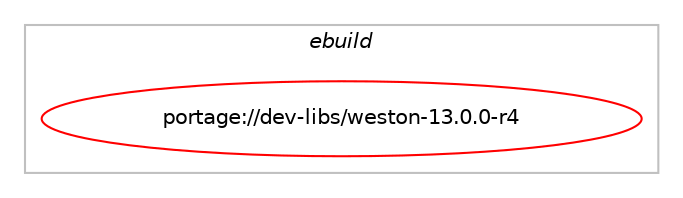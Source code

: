 digraph prolog {

# *************
# Graph options
# *************

newrank=true;
concentrate=true;
compound=true;
graph [rankdir=LR,fontname=Helvetica,fontsize=10,ranksep=1.5];#, ranksep=2.5, nodesep=0.2];
edge  [arrowhead=vee];
node  [fontname=Helvetica,fontsize=10];

# **********
# The ebuild
# **********

subgraph cluster_leftcol {
color=gray;
label=<<i>ebuild</i>>;
id [label="portage://dev-libs/weston-13.0.0-r4", color=red, width=4, href="../dev-libs/weston-13.0.0-r4.svg"];
}

# ****************
# The dependencies
# ****************

subgraph cluster_midcol {
color=gray;
label=<<i>dependencies</i>>;
subgraph cluster_compile {
fillcolor="#eeeeee";
style=filled;
label=<<i>compile</i>>;
# *** BEGIN UNKNOWN DEPENDENCY TYPE (TODO) ***
# id -> equal(use_conditional_group(positive,X,portage://dev-libs/weston-13.0.0-r4,[package_dependency(portage://dev-libs/weston-13.0.0-r4,install,no,x11-libs,libxcb,greaterequal,[1.9,,,1.9],[],[]),package_dependency(portage://dev-libs/weston-13.0.0-r4,install,no,x11-libs,libX11,none,[,,],[],[])]))
# *** END UNKNOWN DEPENDENCY TYPE (TODO) ***

# *** BEGIN UNKNOWN DEPENDENCY TYPE (TODO) ***
# id -> equal(use_conditional_group(positive,drm,portage://dev-libs/weston-13.0.0-r4,[package_dependency(portage://dev-libs/weston-13.0.0-r4,install,no,media-libs,libdisplay-info,equal,[0.1*,,,0.1*],[],[]),package_dependency(portage://dev-libs/weston-13.0.0-r4,install,no,media-libs,mesa,greaterequal,[17.1,,,17.1],[],[use(enable(gbm),positive)]),package_dependency(portage://dev-libs/weston-13.0.0-r4,install,no,sys-libs,mtdev,greaterequal,[1.1.0,,,1.1.0],[],[]),package_dependency(portage://dev-libs/weston-13.0.0-r4,install,no,virtual,udev,greaterequal,[136,,,136],[],[])]))
# *** END UNKNOWN DEPENDENCY TYPE (TODO) ***

# *** BEGIN UNKNOWN DEPENDENCY TYPE (TODO) ***
# id -> equal(use_conditional_group(positive,editor,portage://dev-libs/weston-13.0.0-r4,[package_dependency(portage://dev-libs/weston-13.0.0-r4,install,no,x11-libs,pango,none,[,,],[],[])]))
# *** END UNKNOWN DEPENDENCY TYPE (TODO) ***

# *** BEGIN UNKNOWN DEPENDENCY TYPE (TODO) ***
# id -> equal(use_conditional_group(positive,examples,portage://dev-libs/weston-13.0.0-r4,[package_dependency(portage://dev-libs/weston-13.0.0-r4,install,no,x11-libs,pango,none,[,,],[],[])]))
# *** END UNKNOWN DEPENDENCY TYPE (TODO) ***

# *** BEGIN UNKNOWN DEPENDENCY TYPE (TODO) ***
# id -> equal(use_conditional_group(positive,gles2,portage://dev-libs/weston-13.0.0-r4,[package_dependency(portage://dev-libs/weston-13.0.0-r4,install,no,media-libs,mesa,none,[,,],[],[use(enable(gles2),positive),use(enable(wayland),none)])]))
# *** END UNKNOWN DEPENDENCY TYPE (TODO) ***

# *** BEGIN UNKNOWN DEPENDENCY TYPE (TODO) ***
# id -> equal(use_conditional_group(positive,jpeg,portage://dev-libs/weston-13.0.0-r4,[package_dependency(portage://dev-libs/weston-13.0.0-r4,install,no,media-libs,libjpeg-turbo,none,[,,],[slot(0),equal],[])]))
# *** END UNKNOWN DEPENDENCY TYPE (TODO) ***

# *** BEGIN UNKNOWN DEPENDENCY TYPE (TODO) ***
# id -> equal(use_conditional_group(positive,lcms,portage://dev-libs/weston-13.0.0-r4,[package_dependency(portage://dev-libs/weston-13.0.0-r4,install,no,media-libs,lcms,greaterequal,[2.9,,,2.9],[slot(2)],[])]))
# *** END UNKNOWN DEPENDENCY TYPE (TODO) ***

# *** BEGIN UNKNOWN DEPENDENCY TYPE (TODO) ***
# id -> equal(use_conditional_group(positive,pipewire,portage://dev-libs/weston-13.0.0-r4,[package_dependency(portage://dev-libs/weston-13.0.0-r4,install,no,media-video,pipewire,greaterequal,[0.3,,,0.3],any_same_slot,[])]))
# *** END UNKNOWN DEPENDENCY TYPE (TODO) ***

# *** BEGIN UNKNOWN DEPENDENCY TYPE (TODO) ***
# id -> equal(use_conditional_group(positive,rdp,portage://dev-libs/weston-13.0.0-r4,[package_dependency(portage://dev-libs/weston-13.0.0-r4,install,no,net-misc,freerdp,greaterequal,[2.3.0,,,2.3.0],[slot(2),equal],[use(enable(server),none)])]))
# *** END UNKNOWN DEPENDENCY TYPE (TODO) ***

# *** BEGIN UNKNOWN DEPENDENCY TYPE (TODO) ***
# id -> equal(use_conditional_group(positive,remoting,portage://dev-libs/weston-13.0.0-r4,[package_dependency(portage://dev-libs/weston-13.0.0-r4,install,no,media-libs,gstreamer,none,[,,],[slot(1.0)],[]),package_dependency(portage://dev-libs/weston-13.0.0-r4,install,no,media-libs,gst-plugins-base,none,[,,],[slot(1.0)],[])]))
# *** END UNKNOWN DEPENDENCY TYPE (TODO) ***

# *** BEGIN UNKNOWN DEPENDENCY TYPE (TODO) ***
# id -> equal(use_conditional_group(positive,systemd,portage://dev-libs/weston-13.0.0-r4,[package_dependency(portage://dev-libs/weston-13.0.0-r4,install,no,sys-apps,systemd,none,[,,],[],[])]))
# *** END UNKNOWN DEPENDENCY TYPE (TODO) ***

# *** BEGIN UNKNOWN DEPENDENCY TYPE (TODO) ***
# id -> equal(use_conditional_group(positive,vnc,portage://dev-libs/weston-13.0.0-r4,[package_dependency(portage://dev-libs/weston-13.0.0-r4,install,no,dev-libs,aml,equal,[0.3*,,,0.3*],[],[]),package_dependency(portage://dev-libs/weston-13.0.0-r4,install,no,gui-libs,neatvnc,equal,[0.8*,,,0.8*],[],[]),package_dependency(portage://dev-libs/weston-13.0.0-r4,install,no,sys-libs,pam,none,[,,],[],[])]))
# *** END UNKNOWN DEPENDENCY TYPE (TODO) ***

# *** BEGIN UNKNOWN DEPENDENCY TYPE (TODO) ***
# id -> equal(use_conditional_group(positive,webp,portage://dev-libs/weston-13.0.0-r4,[package_dependency(portage://dev-libs/weston-13.0.0-r4,install,no,media-libs,libwebp,none,[,,],[slot(0),equal],[])]))
# *** END UNKNOWN DEPENDENCY TYPE (TODO) ***

# *** BEGIN UNKNOWN DEPENDENCY TYPE (TODO) ***
# id -> equal(use_conditional_group(positive,xwayland,portage://dev-libs/weston-13.0.0-r4,[package_dependency(portage://dev-libs/weston-13.0.0-r4,install,no,x11-base,xwayland,none,[,,],[],[]),package_dependency(portage://dev-libs/weston-13.0.0-r4,install,no,x11-libs,cairo,none,[,,],[],[use(enable(X),none),use(enable(xcb),positive)]),package_dependency(portage://dev-libs/weston-13.0.0-r4,install,no,x11-libs,libxcb,greaterequal,[1.9,,,1.9],[],[]),package_dependency(portage://dev-libs/weston-13.0.0-r4,install,no,x11-libs,libXcursor,none,[,,],[],[]),package_dependency(portage://dev-libs/weston-13.0.0-r4,install,no,x11-libs,xcb-util-cursor,greaterequal,[0.1.4,,,0.1.4],[],[])]))
# *** END UNKNOWN DEPENDENCY TYPE (TODO) ***

# *** BEGIN UNKNOWN DEPENDENCY TYPE (TODO) ***
# id -> equal(package_dependency(portage://dev-libs/weston-13.0.0-r4,install,no,dev-libs,libinput,greaterequal,[1.2.0,,,1.2.0],[],[]))
# *** END UNKNOWN DEPENDENCY TYPE (TODO) ***

# *** BEGIN UNKNOWN DEPENDENCY TYPE (TODO) ***
# id -> equal(package_dependency(portage://dev-libs/weston-13.0.0-r4,install,no,dev-libs,wayland,greaterequal,[1.22.0,,,1.22.0],[],[]))
# *** END UNKNOWN DEPENDENCY TYPE (TODO) ***

# *** BEGIN UNKNOWN DEPENDENCY TYPE (TODO) ***
# id -> equal(package_dependency(portage://dev-libs/weston-13.0.0-r4,install,no,dev-libs,wayland-protocols,greaterequal,[1.24,,,1.24],[],[]))
# *** END UNKNOWN DEPENDENCY TYPE (TODO) ***

# *** BEGIN UNKNOWN DEPENDENCY TYPE (TODO) ***
# id -> equal(package_dependency(portage://dev-libs/weston-13.0.0-r4,install,no,media-libs,libpng,none,[,,],[slot(0),equal],[]))
# *** END UNKNOWN DEPENDENCY TYPE (TODO) ***

# *** BEGIN UNKNOWN DEPENDENCY TYPE (TODO) ***
# id -> equal(package_dependency(portage://dev-libs/weston-13.0.0-r4,install,no,sys-auth,seatd,none,[,,],any_same_slot,[]))
# *** END UNKNOWN DEPENDENCY TYPE (TODO) ***

# *** BEGIN UNKNOWN DEPENDENCY TYPE (TODO) ***
# id -> equal(package_dependency(portage://dev-libs/weston-13.0.0-r4,install,no,x11-libs,cairo,greaterequal,[1.11.3,,,1.11.3],[],[]))
# *** END UNKNOWN DEPENDENCY TYPE (TODO) ***

# *** BEGIN UNKNOWN DEPENDENCY TYPE (TODO) ***
# id -> equal(package_dependency(portage://dev-libs/weston-13.0.0-r4,install,no,x11-libs,libdrm,greaterequal,[2.4.108,,,2.4.108],[],[]))
# *** END UNKNOWN DEPENDENCY TYPE (TODO) ***

# *** BEGIN UNKNOWN DEPENDENCY TYPE (TODO) ***
# id -> equal(package_dependency(portage://dev-libs/weston-13.0.0-r4,install,no,x11-libs,libxkbcommon,greaterequal,[0.5.0,,,0.5.0],[],[]))
# *** END UNKNOWN DEPENDENCY TYPE (TODO) ***

# *** BEGIN UNKNOWN DEPENDENCY TYPE (TODO) ***
# id -> equal(package_dependency(portage://dev-libs/weston-13.0.0-r4,install,no,x11-libs,pixman,greaterequal,[0.25.2,,,0.25.2],[],[]))
# *** END UNKNOWN DEPENDENCY TYPE (TODO) ***

# *** BEGIN UNKNOWN DEPENDENCY TYPE (TODO) ***
# id -> equal(package_dependency(portage://dev-libs/weston-13.0.0-r4,install,no,x11-misc,xkeyboard-config,none,[,,],[],[]))
# *** END UNKNOWN DEPENDENCY TYPE (TODO) ***

}
subgraph cluster_compileandrun {
fillcolor="#eeeeee";
style=filled;
label=<<i>compile and run</i>>;
}
subgraph cluster_run {
fillcolor="#eeeeee";
style=filled;
label=<<i>run</i>>;
# *** BEGIN UNKNOWN DEPENDENCY TYPE (TODO) ***
# id -> equal(use_conditional_group(positive,X,portage://dev-libs/weston-13.0.0-r4,[package_dependency(portage://dev-libs/weston-13.0.0-r4,run,no,x11-libs,libxcb,greaterequal,[1.9,,,1.9],[],[]),package_dependency(portage://dev-libs/weston-13.0.0-r4,run,no,x11-libs,libX11,none,[,,],[],[])]))
# *** END UNKNOWN DEPENDENCY TYPE (TODO) ***

# *** BEGIN UNKNOWN DEPENDENCY TYPE (TODO) ***
# id -> equal(use_conditional_group(positive,drm,portage://dev-libs/weston-13.0.0-r4,[package_dependency(portage://dev-libs/weston-13.0.0-r4,run,no,media-libs,libdisplay-info,equal,[0.1*,,,0.1*],[],[]),package_dependency(portage://dev-libs/weston-13.0.0-r4,run,no,media-libs,mesa,greaterequal,[17.1,,,17.1],[],[use(enable(gbm),positive)]),package_dependency(portage://dev-libs/weston-13.0.0-r4,run,no,sys-libs,mtdev,greaterequal,[1.1.0,,,1.1.0],[],[]),package_dependency(portage://dev-libs/weston-13.0.0-r4,run,no,virtual,udev,greaterequal,[136,,,136],[],[])]))
# *** END UNKNOWN DEPENDENCY TYPE (TODO) ***

# *** BEGIN UNKNOWN DEPENDENCY TYPE (TODO) ***
# id -> equal(use_conditional_group(positive,editor,portage://dev-libs/weston-13.0.0-r4,[package_dependency(portage://dev-libs/weston-13.0.0-r4,run,no,x11-libs,pango,none,[,,],[],[])]))
# *** END UNKNOWN DEPENDENCY TYPE (TODO) ***

# *** BEGIN UNKNOWN DEPENDENCY TYPE (TODO) ***
# id -> equal(use_conditional_group(positive,examples,portage://dev-libs/weston-13.0.0-r4,[package_dependency(portage://dev-libs/weston-13.0.0-r4,run,no,x11-libs,pango,none,[,,],[],[])]))
# *** END UNKNOWN DEPENDENCY TYPE (TODO) ***

# *** BEGIN UNKNOWN DEPENDENCY TYPE (TODO) ***
# id -> equal(use_conditional_group(positive,gles2,portage://dev-libs/weston-13.0.0-r4,[package_dependency(portage://dev-libs/weston-13.0.0-r4,run,no,media-libs,mesa,none,[,,],[],[use(enable(gles2),positive),use(enable(wayland),none)])]))
# *** END UNKNOWN DEPENDENCY TYPE (TODO) ***

# *** BEGIN UNKNOWN DEPENDENCY TYPE (TODO) ***
# id -> equal(use_conditional_group(positive,jpeg,portage://dev-libs/weston-13.0.0-r4,[package_dependency(portage://dev-libs/weston-13.0.0-r4,run,no,media-libs,libjpeg-turbo,none,[,,],[slot(0),equal],[])]))
# *** END UNKNOWN DEPENDENCY TYPE (TODO) ***

# *** BEGIN UNKNOWN DEPENDENCY TYPE (TODO) ***
# id -> equal(use_conditional_group(positive,lcms,portage://dev-libs/weston-13.0.0-r4,[package_dependency(portage://dev-libs/weston-13.0.0-r4,run,no,media-libs,lcms,greaterequal,[2.9,,,2.9],[slot(2)],[])]))
# *** END UNKNOWN DEPENDENCY TYPE (TODO) ***

# *** BEGIN UNKNOWN DEPENDENCY TYPE (TODO) ***
# id -> equal(use_conditional_group(positive,pipewire,portage://dev-libs/weston-13.0.0-r4,[package_dependency(portage://dev-libs/weston-13.0.0-r4,run,no,media-video,pipewire,greaterequal,[0.3,,,0.3],any_same_slot,[])]))
# *** END UNKNOWN DEPENDENCY TYPE (TODO) ***

# *** BEGIN UNKNOWN DEPENDENCY TYPE (TODO) ***
# id -> equal(use_conditional_group(positive,rdp,portage://dev-libs/weston-13.0.0-r4,[package_dependency(portage://dev-libs/weston-13.0.0-r4,run,no,net-misc,freerdp,greaterequal,[2.3.0,,,2.3.0],[slot(2),equal],[use(enable(server),none)])]))
# *** END UNKNOWN DEPENDENCY TYPE (TODO) ***

# *** BEGIN UNKNOWN DEPENDENCY TYPE (TODO) ***
# id -> equal(use_conditional_group(positive,remoting,portage://dev-libs/weston-13.0.0-r4,[package_dependency(portage://dev-libs/weston-13.0.0-r4,run,no,media-libs,gstreamer,none,[,,],[slot(1.0)],[]),package_dependency(portage://dev-libs/weston-13.0.0-r4,run,no,media-libs,gst-plugins-base,none,[,,],[slot(1.0)],[])]))
# *** END UNKNOWN DEPENDENCY TYPE (TODO) ***

# *** BEGIN UNKNOWN DEPENDENCY TYPE (TODO) ***
# id -> equal(use_conditional_group(positive,systemd,portage://dev-libs/weston-13.0.0-r4,[package_dependency(portage://dev-libs/weston-13.0.0-r4,run,no,sys-apps,systemd,none,[,,],[],[])]))
# *** END UNKNOWN DEPENDENCY TYPE (TODO) ***

# *** BEGIN UNKNOWN DEPENDENCY TYPE (TODO) ***
# id -> equal(use_conditional_group(positive,vnc,portage://dev-libs/weston-13.0.0-r4,[package_dependency(portage://dev-libs/weston-13.0.0-r4,run,no,dev-libs,aml,equal,[0.3*,,,0.3*],[],[]),package_dependency(portage://dev-libs/weston-13.0.0-r4,run,no,gui-libs,neatvnc,equal,[0.8*,,,0.8*],[],[]),package_dependency(portage://dev-libs/weston-13.0.0-r4,run,no,sys-libs,pam,none,[,,],[],[])]))
# *** END UNKNOWN DEPENDENCY TYPE (TODO) ***

# *** BEGIN UNKNOWN DEPENDENCY TYPE (TODO) ***
# id -> equal(use_conditional_group(positive,webp,portage://dev-libs/weston-13.0.0-r4,[package_dependency(portage://dev-libs/weston-13.0.0-r4,run,no,media-libs,libwebp,none,[,,],[slot(0),equal],[])]))
# *** END UNKNOWN DEPENDENCY TYPE (TODO) ***

# *** BEGIN UNKNOWN DEPENDENCY TYPE (TODO) ***
# id -> equal(use_conditional_group(positive,xwayland,portage://dev-libs/weston-13.0.0-r4,[package_dependency(portage://dev-libs/weston-13.0.0-r4,run,no,x11-base,xwayland,none,[,,],[],[]),package_dependency(portage://dev-libs/weston-13.0.0-r4,run,no,x11-libs,cairo,none,[,,],[],[use(enable(X),none),use(enable(xcb),positive)]),package_dependency(portage://dev-libs/weston-13.0.0-r4,run,no,x11-libs,libxcb,greaterequal,[1.9,,,1.9],[],[]),package_dependency(portage://dev-libs/weston-13.0.0-r4,run,no,x11-libs,libXcursor,none,[,,],[],[]),package_dependency(portage://dev-libs/weston-13.0.0-r4,run,no,x11-libs,xcb-util-cursor,greaterequal,[0.1.4,,,0.1.4],[],[])]))
# *** END UNKNOWN DEPENDENCY TYPE (TODO) ***

# *** BEGIN UNKNOWN DEPENDENCY TYPE (TODO) ***
# id -> equal(package_dependency(portage://dev-libs/weston-13.0.0-r4,run,no,dev-libs,libinput,greaterequal,[1.2.0,,,1.2.0],[],[]))
# *** END UNKNOWN DEPENDENCY TYPE (TODO) ***

# *** BEGIN UNKNOWN DEPENDENCY TYPE (TODO) ***
# id -> equal(package_dependency(portage://dev-libs/weston-13.0.0-r4,run,no,dev-libs,wayland,greaterequal,[1.22.0,,,1.22.0],[],[]))
# *** END UNKNOWN DEPENDENCY TYPE (TODO) ***

# *** BEGIN UNKNOWN DEPENDENCY TYPE (TODO) ***
# id -> equal(package_dependency(portage://dev-libs/weston-13.0.0-r4,run,no,media-libs,libpng,none,[,,],[slot(0),equal],[]))
# *** END UNKNOWN DEPENDENCY TYPE (TODO) ***

# *** BEGIN UNKNOWN DEPENDENCY TYPE (TODO) ***
# id -> equal(package_dependency(portage://dev-libs/weston-13.0.0-r4,run,no,sys-auth,seatd,none,[,,],any_same_slot,[]))
# *** END UNKNOWN DEPENDENCY TYPE (TODO) ***

# *** BEGIN UNKNOWN DEPENDENCY TYPE (TODO) ***
# id -> equal(package_dependency(portage://dev-libs/weston-13.0.0-r4,run,no,x11-libs,cairo,greaterequal,[1.11.3,,,1.11.3],[],[]))
# *** END UNKNOWN DEPENDENCY TYPE (TODO) ***

# *** BEGIN UNKNOWN DEPENDENCY TYPE (TODO) ***
# id -> equal(package_dependency(portage://dev-libs/weston-13.0.0-r4,run,no,x11-libs,libdrm,greaterequal,[2.4.108,,,2.4.108],[],[]))
# *** END UNKNOWN DEPENDENCY TYPE (TODO) ***

# *** BEGIN UNKNOWN DEPENDENCY TYPE (TODO) ***
# id -> equal(package_dependency(portage://dev-libs/weston-13.0.0-r4,run,no,x11-libs,libxkbcommon,greaterequal,[0.5.0,,,0.5.0],[],[]))
# *** END UNKNOWN DEPENDENCY TYPE (TODO) ***

# *** BEGIN UNKNOWN DEPENDENCY TYPE (TODO) ***
# id -> equal(package_dependency(portage://dev-libs/weston-13.0.0-r4,run,no,x11-libs,pixman,greaterequal,[0.25.2,,,0.25.2],[],[]))
# *** END UNKNOWN DEPENDENCY TYPE (TODO) ***

# *** BEGIN UNKNOWN DEPENDENCY TYPE (TODO) ***
# id -> equal(package_dependency(portage://dev-libs/weston-13.0.0-r4,run,no,x11-misc,xkeyboard-config,none,[,,],[],[]))
# *** END UNKNOWN DEPENDENCY TYPE (TODO) ***

}
}

# **************
# The candidates
# **************

subgraph cluster_choices {
rank=same;
color=gray;
label=<<i>candidates</i>>;

}

}
